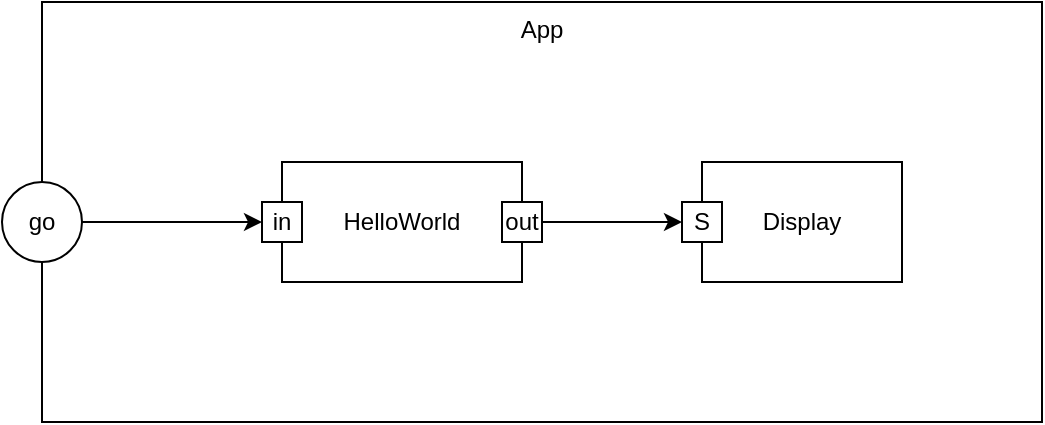 <mxfile version="12.4.2" type="device" pages="2"><diagram id="OkxL7fnuxK_tkPjJE9wx" name="Simple Hello World"><mxGraphModel dx="1106" dy="785" grid="1" gridSize="10" guides="1" tooltips="1" connect="1" arrows="1" fold="1" page="1" pageScale="1" pageWidth="1100" pageHeight="850" math="0" shadow="0"><root><mxCell id="0"/><mxCell id="1" parent="0"/><mxCell id="UfOvcKfvBeSykHa-0-ug-19" value="App" style="rounded=0;whiteSpace=wrap;html=1;verticalAlign=top;" parent="1" vertex="1"><mxGeometry x="90" y="30" width="500" height="210" as="geometry"/></mxCell><mxCell id="jg8Zo-arr2GIW4_lMzlN-2" style="edgeStyle=orthogonalEdgeStyle;rounded=0;orthogonalLoop=1;jettySize=auto;html=1;entryX=0;entryY=0.5;entryDx=0;entryDy=0;" parent="1" source="UfOvcKfvBeSykHa-0-ug-1" target="UfOvcKfvBeSykHa-0-ug-14" edge="1"><mxGeometry relative="1" as="geometry"/></mxCell><mxCell id="UfOvcKfvBeSykHa-0-ug-1" value="HelloWorld" style="rounded=0;whiteSpace=wrap;html=1;verticalAlign=middle;" parent="1" vertex="1"><mxGeometry x="210" y="110" width="120" height="60" as="geometry"/></mxCell><mxCell id="UfOvcKfvBeSykHa-0-ug-4" value="in" style="whiteSpace=wrap;html=1;aspect=fixed;" parent="1" vertex="1"><mxGeometry x="200" y="130" width="20" height="20" as="geometry"/></mxCell><mxCell id="UfOvcKfvBeSykHa-0-ug-12" value="Display" style="rounded=0;whiteSpace=wrap;html=1;verticalAlign=middle;" parent="1" vertex="1"><mxGeometry x="420" y="110" width="100" height="60" as="geometry"/></mxCell><mxCell id="UfOvcKfvBeSykHa-0-ug-14" value="S" style="whiteSpace=wrap;html=1;aspect=fixed;" parent="1" vertex="1"><mxGeometry x="410" y="130" width="20" height="20" as="geometry"/></mxCell><mxCell id="UfOvcKfvBeSykHa-0-ug-17" style="edgeStyle=orthogonalEdgeStyle;rounded=0;orthogonalLoop=1;jettySize=auto;html=1;exitX=1;exitY=0.5;exitDx=0;exitDy=0;entryX=0;entryY=0.5;entryDx=0;entryDy=0;" parent="1" source="UfOvcKfvBeSykHa-0-ug-16" target="UfOvcKfvBeSykHa-0-ug-4" edge="1"><mxGeometry relative="1" as="geometry"/></mxCell><mxCell id="UfOvcKfvBeSykHa-0-ug-16" value="go" style="ellipse;whiteSpace=wrap;html=1;aspect=fixed;" parent="1" vertex="1"><mxGeometry x="70" y="120" width="40" height="40" as="geometry"/></mxCell><mxCell id="jg8Zo-arr2GIW4_lMzlN-1" value="out" style="whiteSpace=wrap;html=1;aspect=fixed;" parent="1" vertex="1"><mxGeometry x="320" y="130" width="20" height="20" as="geometry"/></mxCell></root></mxGraphModel></diagram><diagram name="Copy of Simple Hello World" id="1db0gxe3poGnWmuDZJ17"><mxGraphModel dx="1106" dy="785" grid="1" gridSize="10" guides="1" tooltips="1" connect="1" arrows="1" fold="1" page="1" pageScale="1" pageWidth="1100" pageHeight="850" math="0" shadow="0"><root><mxCell id="nXGQexfoQnPVhaEDp43C-0"/><mxCell id="nXGQexfoQnPVhaEDp43C-1" parent="nXGQexfoQnPVhaEDp43C-0"/><mxCell id="nXGQexfoQnPVhaEDp43C-2" value="App" style="rounded=0;whiteSpace=wrap;html=1;verticalAlign=top;" vertex="1" parent="nXGQexfoQnPVhaEDp43C-1"><mxGeometry x="80" y="40" width="720" height="360" as="geometry"/></mxCell><mxCell id="nXGQexfoQnPVhaEDp43C-3" value="hello" style="rounded=0;whiteSpace=wrap;html=1;verticalAlign=middle;" vertex="1" parent="nXGQexfoQnPVhaEDp43C-1"><mxGeometry x="200" y="120" width="120" height="60" as="geometry"/></mxCell><mxCell id="nXGQexfoQnPVhaEDp43C-4" value="world" style="rounded=0;whiteSpace=wrap;html=1;verticalAlign=middle;" vertex="1" parent="nXGQexfoQnPVhaEDp43C-1"><mxGeometry x="200" y="260" width="120" height="60" as="geometry"/></mxCell><mxCell id="nXGQexfoQnPVhaEDp43C-5" value="stringJoiner" style="rounded=0;whiteSpace=wrap;html=1;verticalAlign=middle;" vertex="1" parent="nXGQexfoQnPVhaEDp43C-1"><mxGeometry x="440" y="160" width="120" height="120" as="geometry"/></mxCell><mxCell id="nXGQexfoQnPVhaEDp43C-6" value="go" style="whiteSpace=wrap;html=1;aspect=fixed;" vertex="1" parent="nXGQexfoQnPVhaEDp43C-1"><mxGeometry x="190" y="140" width="20" height="20" as="geometry"/></mxCell><mxCell id="nXGQexfoQnPVhaEDp43C-7" value="go" style="whiteSpace=wrap;html=1;aspect=fixed;" vertex="1" parent="nXGQexfoQnPVhaEDp43C-1"><mxGeometry x="190" y="280" width="20" height="20" as="geometry"/></mxCell><mxCell id="nXGQexfoQnPVhaEDp43C-8" style="edgeStyle=orthogonalEdgeStyle;rounded=0;orthogonalLoop=1;jettySize=auto;html=1;exitX=1;exitY=0.5;exitDx=0;exitDy=0;entryX=0;entryY=0.5;entryDx=0;entryDy=0;" edge="1" parent="nXGQexfoQnPVhaEDp43C-1" source="nXGQexfoQnPVhaEDp43C-9" target="nXGQexfoQnPVhaEDp43C-12"><mxGeometry relative="1" as="geometry"/></mxCell><mxCell id="nXGQexfoQnPVhaEDp43C-9" value="S" style="whiteSpace=wrap;html=1;aspect=fixed;" vertex="1" parent="nXGQexfoQnPVhaEDp43C-1"><mxGeometry x="310" y="140" width="20" height="20" as="geometry"/></mxCell><mxCell id="nXGQexfoQnPVhaEDp43C-10" style="edgeStyle=orthogonalEdgeStyle;rounded=0;orthogonalLoop=1;jettySize=auto;html=1;exitX=1;exitY=0.5;exitDx=0;exitDy=0;entryX=0;entryY=0.5;entryDx=0;entryDy=0;" edge="1" parent="nXGQexfoQnPVhaEDp43C-1" source="nXGQexfoQnPVhaEDp43C-11" target="nXGQexfoQnPVhaEDp43C-13"><mxGeometry relative="1" as="geometry"/></mxCell><mxCell id="nXGQexfoQnPVhaEDp43C-11" value="S" style="whiteSpace=wrap;html=1;aspect=fixed;" vertex="1" parent="nXGQexfoQnPVhaEDp43C-1"><mxGeometry x="310" y="280" width="20" height="20" as="geometry"/></mxCell><mxCell id="nXGQexfoQnPVhaEDp43C-12" value="A" style="whiteSpace=wrap;html=1;aspect=fixed;" vertex="1" parent="nXGQexfoQnPVhaEDp43C-1"><mxGeometry x="430" y="180" width="20" height="20" as="geometry"/></mxCell><mxCell id="nXGQexfoQnPVhaEDp43C-13" value="B" style="whiteSpace=wrap;html=1;aspect=fixed;" vertex="1" parent="nXGQexfoQnPVhaEDp43C-1"><mxGeometry x="430" y="240" width="20" height="20" as="geometry"/></mxCell><mxCell id="nXGQexfoQnPVhaEDp43C-14" value="logger" style="rounded=0;whiteSpace=wrap;html=1;verticalAlign=middle;" vertex="1" parent="nXGQexfoQnPVhaEDp43C-1"><mxGeometry x="640" y="160" width="120" height="120" as="geometry"/></mxCell><mxCell id="nXGQexfoQnPVhaEDp43C-15" style="edgeStyle=orthogonalEdgeStyle;rounded=0;orthogonalLoop=1;jettySize=auto;html=1;exitX=1;exitY=0.5;exitDx=0;exitDy=0;entryX=0;entryY=0.5;entryDx=0;entryDy=0;" edge="1" parent="nXGQexfoQnPVhaEDp43C-1" source="nXGQexfoQnPVhaEDp43C-16" target="nXGQexfoQnPVhaEDp43C-17"><mxGeometry relative="1" as="geometry"/></mxCell><mxCell id="nXGQexfoQnPVhaEDp43C-16" value="S" style="whiteSpace=wrap;html=1;aspect=fixed;" vertex="1" parent="nXGQexfoQnPVhaEDp43C-1"><mxGeometry x="550" y="210" width="20" height="20" as="geometry"/></mxCell><mxCell id="nXGQexfoQnPVhaEDp43C-17" value="S" style="whiteSpace=wrap;html=1;aspect=fixed;" vertex="1" parent="nXGQexfoQnPVhaEDp43C-1"><mxGeometry x="630" y="210" width="20" height="20" as="geometry"/></mxCell><mxCell id="nXGQexfoQnPVhaEDp43C-18" style="edgeStyle=orthogonalEdgeStyle;rounded=0;orthogonalLoop=1;jettySize=auto;html=1;exitX=1;exitY=0.5;exitDx=0;exitDy=0;entryX=0;entryY=0.5;entryDx=0;entryDy=0;" edge="1" parent="nXGQexfoQnPVhaEDp43C-1" source="nXGQexfoQnPVhaEDp43C-20" target="nXGQexfoQnPVhaEDp43C-6"><mxGeometry relative="1" as="geometry"/></mxCell><mxCell id="nXGQexfoQnPVhaEDp43C-19" style="edgeStyle=orthogonalEdgeStyle;rounded=0;orthogonalLoop=1;jettySize=auto;html=1;entryX=0;entryY=0.5;entryDx=0;entryDy=0;" edge="1" parent="nXGQexfoQnPVhaEDp43C-1" source="nXGQexfoQnPVhaEDp43C-20" target="nXGQexfoQnPVhaEDp43C-7"><mxGeometry relative="1" as="geometry"/></mxCell><mxCell id="nXGQexfoQnPVhaEDp43C-20" value="go" style="ellipse;whiteSpace=wrap;html=1;aspect=fixed;" vertex="1" parent="nXGQexfoQnPVhaEDp43C-1"><mxGeometry x="60" y="200" width="40" height="40" as="geometry"/></mxCell></root></mxGraphModel></diagram></mxfile>